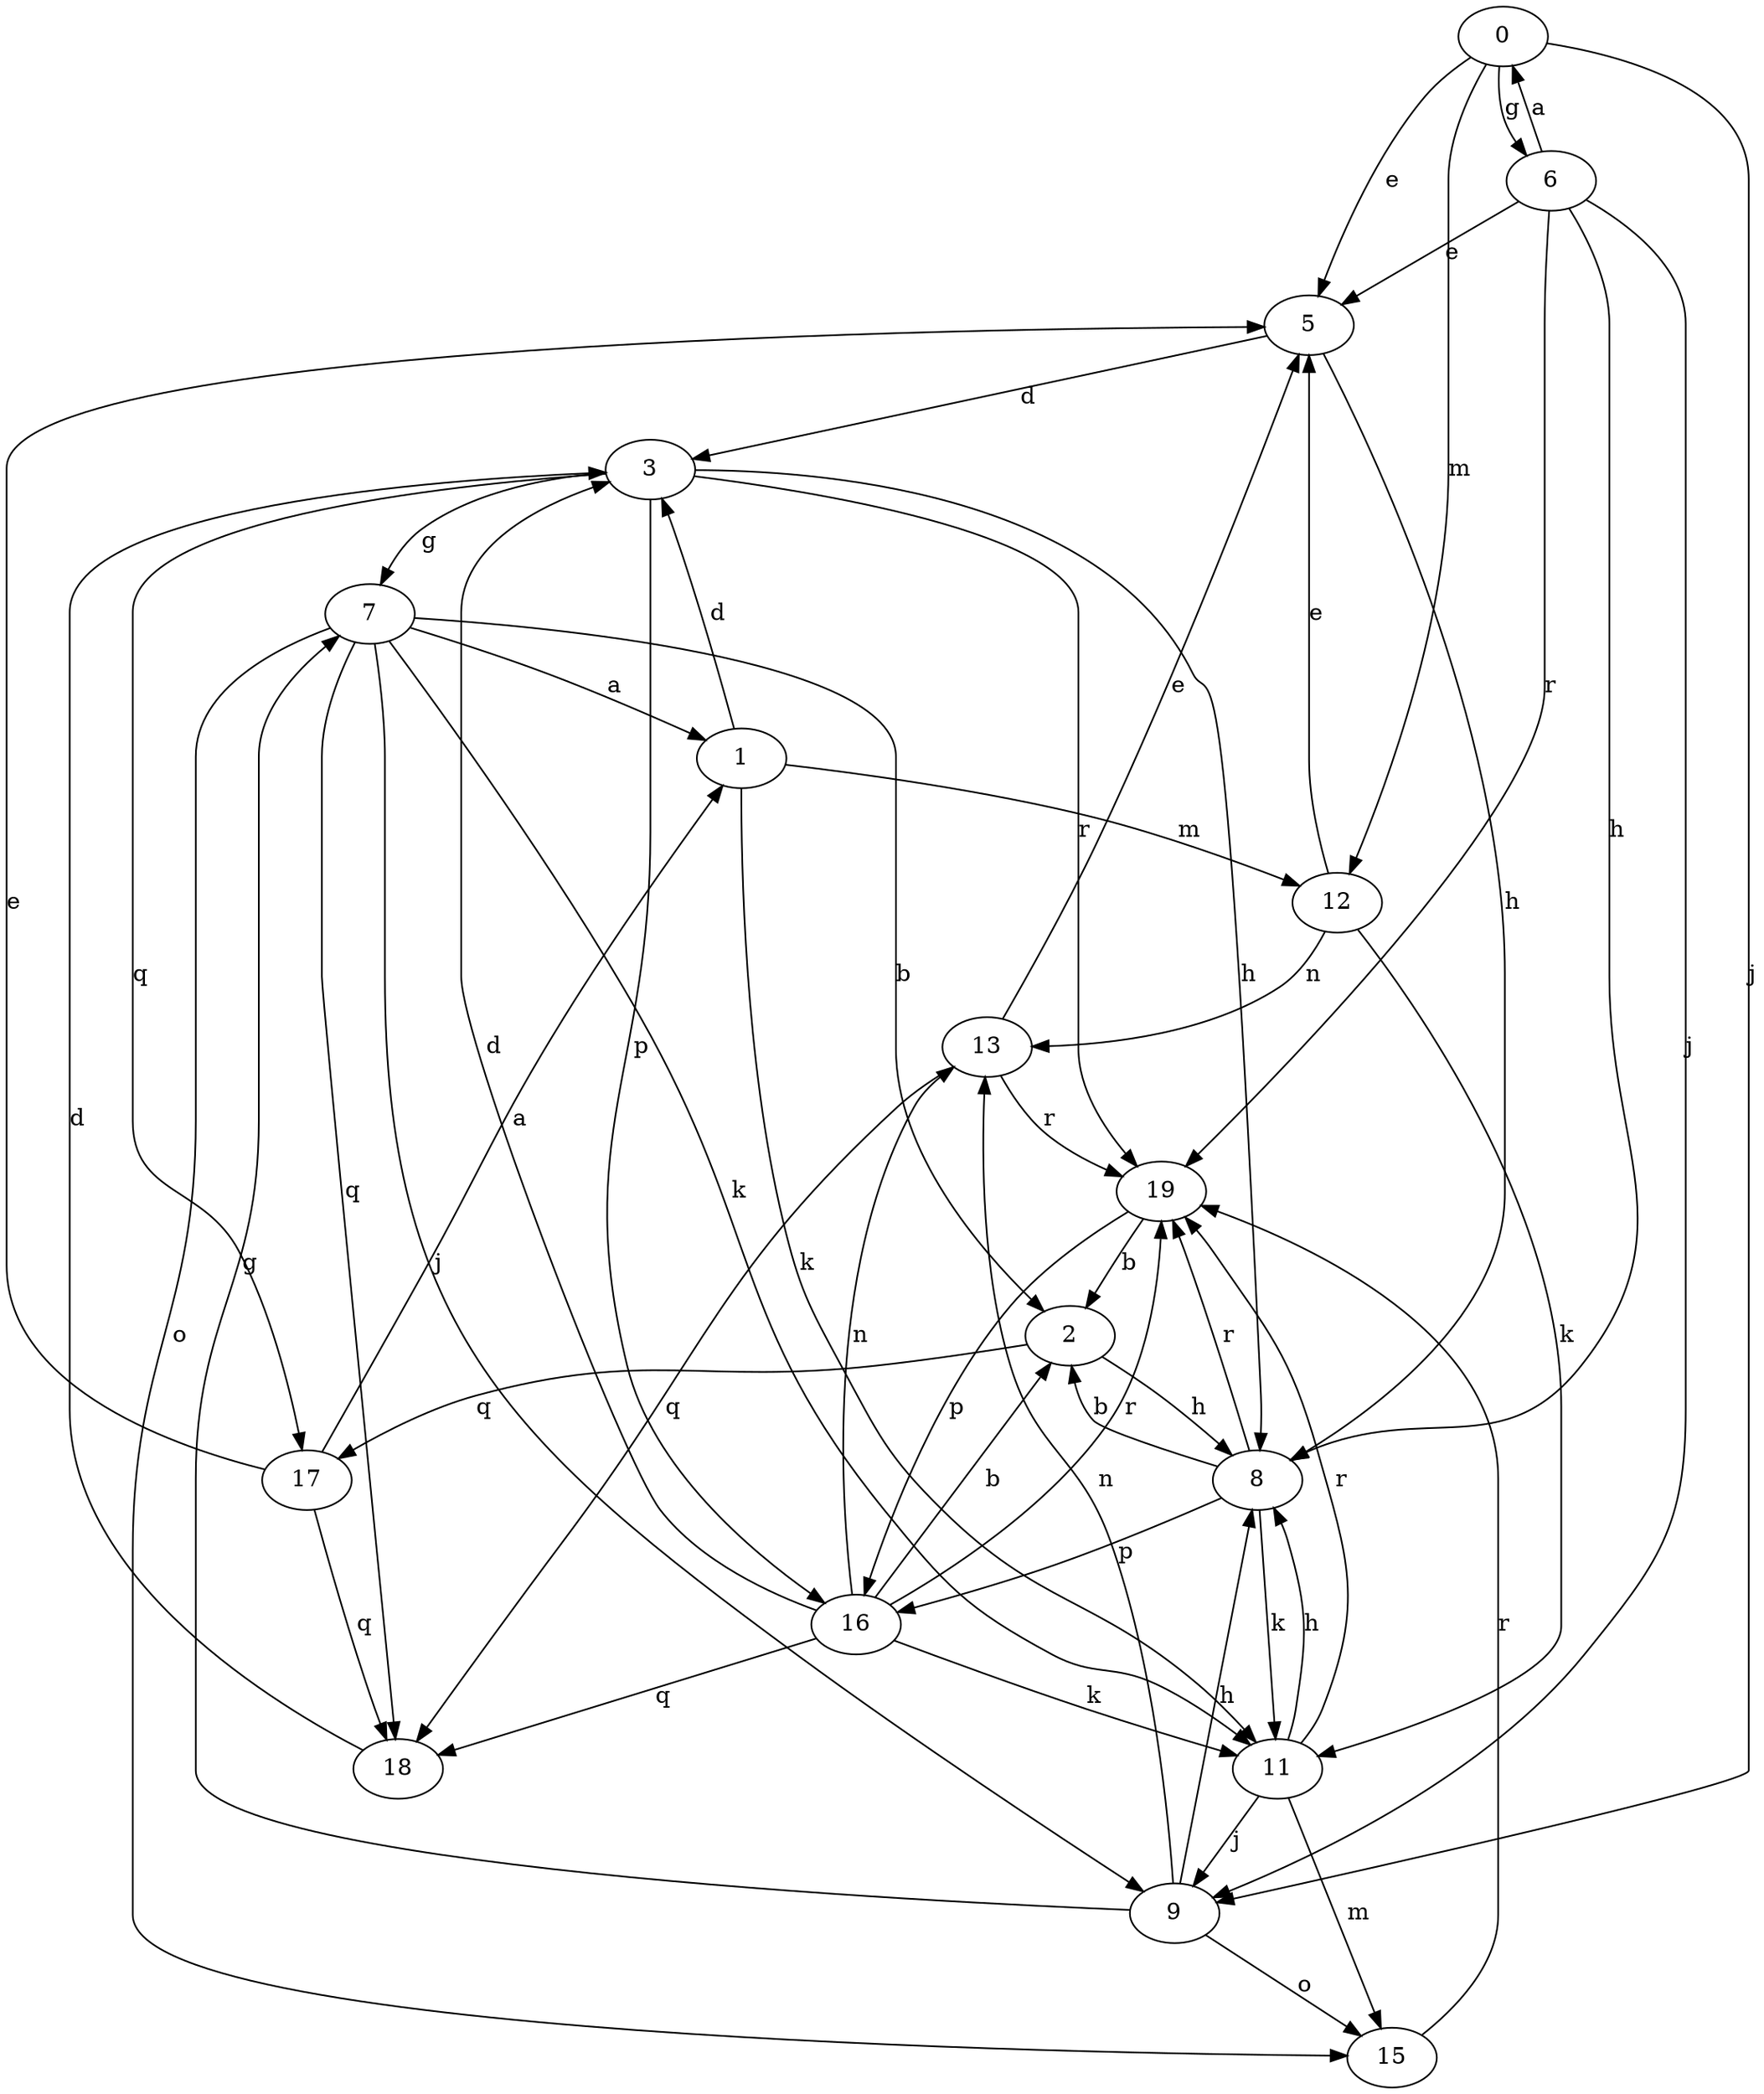 strict digraph  {
0;
1;
2;
3;
5;
6;
7;
8;
9;
11;
12;
13;
15;
16;
17;
18;
19;
0 -> 5  [label=e];
0 -> 6  [label=g];
0 -> 9  [label=j];
0 -> 12  [label=m];
1 -> 3  [label=d];
1 -> 11  [label=k];
1 -> 12  [label=m];
2 -> 8  [label=h];
2 -> 17  [label=q];
3 -> 7  [label=g];
3 -> 8  [label=h];
3 -> 16  [label=p];
3 -> 17  [label=q];
3 -> 19  [label=r];
5 -> 3  [label=d];
5 -> 8  [label=h];
6 -> 0  [label=a];
6 -> 5  [label=e];
6 -> 8  [label=h];
6 -> 9  [label=j];
6 -> 19  [label=r];
7 -> 1  [label=a];
7 -> 2  [label=b];
7 -> 9  [label=j];
7 -> 11  [label=k];
7 -> 15  [label=o];
7 -> 18  [label=q];
8 -> 2  [label=b];
8 -> 11  [label=k];
8 -> 16  [label=p];
8 -> 19  [label=r];
9 -> 7  [label=g];
9 -> 8  [label=h];
9 -> 13  [label=n];
9 -> 15  [label=o];
11 -> 8  [label=h];
11 -> 9  [label=j];
11 -> 19  [label=r];
11 -> 15  [label=m];
12 -> 5  [label=e];
12 -> 11  [label=k];
12 -> 13  [label=n];
13 -> 5  [label=e];
13 -> 18  [label=q];
13 -> 19  [label=r];
15 -> 19  [label=r];
16 -> 2  [label=b];
16 -> 3  [label=d];
16 -> 11  [label=k];
16 -> 13  [label=n];
16 -> 18  [label=q];
16 -> 19  [label=r];
17 -> 1  [label=a];
17 -> 5  [label=e];
17 -> 18  [label=q];
18 -> 3  [label=d];
19 -> 2  [label=b];
19 -> 16  [label=p];
}
